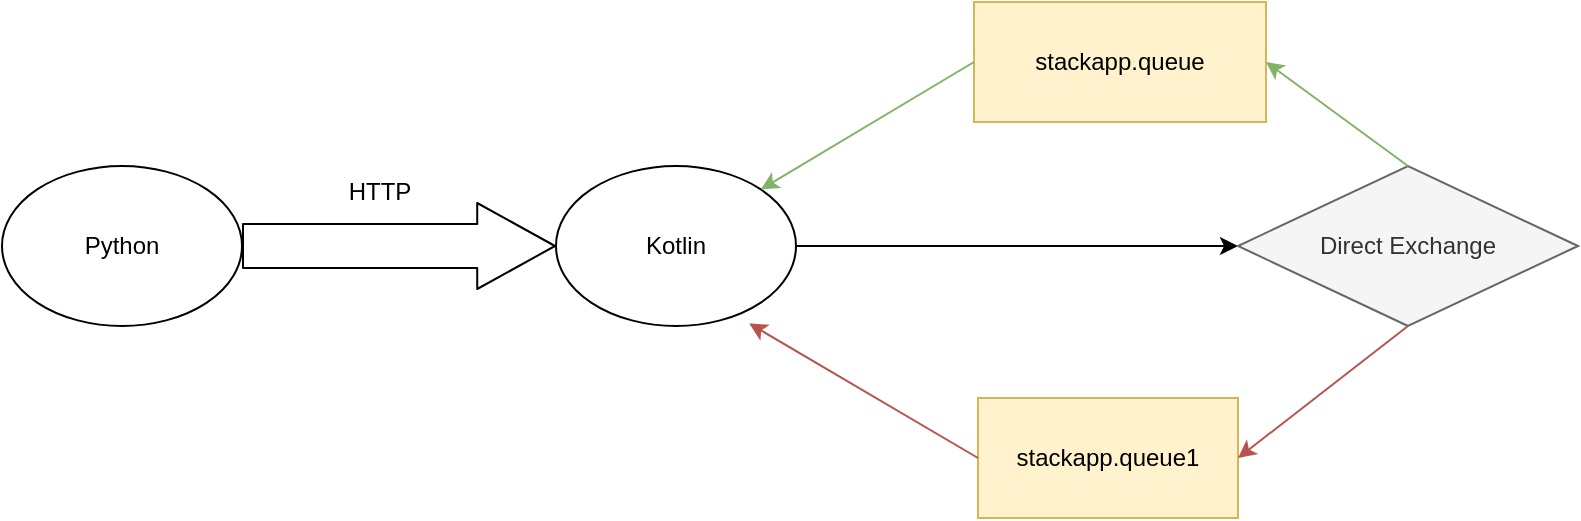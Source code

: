 <mxfile version="13.1.14" type="device"><diagram id="ElxYEHCA40mCXSkL3psG" name="Page-1"><mxGraphModel dx="1221" dy="645" grid="1" gridSize="11" guides="1" tooltips="1" connect="1" arrows="1" fold="1" page="1" pageScale="1" pageWidth="827" pageHeight="1169" background="none" math="0" shadow="0"><root><mxCell id="0"/><mxCell id="1" parent="0"/><mxCell id="JpLUjsTAyDizX3JYh27O-5" style="edgeStyle=orthogonalEdgeStyle;rounded=0;orthogonalLoop=1;jettySize=auto;html=1;exitX=0;exitY=0.5;exitDx=0;exitDy=0;entryX=1;entryY=0.5;entryDx=0;entryDy=0;" edge="1" parent="1" source="YoKXEvT84xuLxnCiQtLN-2" target="YoKXEvT84xuLxnCiQtLN-6"><mxGeometry relative="1" as="geometry"/></mxCell><mxCell id="YoKXEvT84xuLxnCiQtLN-2" value="Kotlin" style="ellipse;whiteSpace=wrap;html=1;direction=west;" parent="1" vertex="1"><mxGeometry x="297" y="170" width="120" height="80" as="geometry"/></mxCell><mxCell id="YoKXEvT84xuLxnCiQtLN-3" value="Python" style="ellipse;whiteSpace=wrap;html=1;direction=west;" parent="1" vertex="1"><mxGeometry x="20" y="170" width="120" height="80" as="geometry"/></mxCell><mxCell id="YoKXEvT84xuLxnCiQtLN-4" value="stackapp.queue1" style="rounded=0;whiteSpace=wrap;html=1;fillColor=#fff2cc;strokeColor=#d6b656;direction=west;" parent="1" vertex="1"><mxGeometry x="508" y="286" width="130" height="60" as="geometry"/></mxCell><mxCell id="YoKXEvT84xuLxnCiQtLN-5" value="stackapp.queue" style="rounded=0;whiteSpace=wrap;html=1;fillColor=#fff2cc;strokeColor=#d6b656;direction=west;" parent="1" vertex="1"><mxGeometry x="506" y="88" width="146" height="60" as="geometry"/></mxCell><mxCell id="YoKXEvT84xuLxnCiQtLN-6" value="Direct Exchange" style="rhombus;whiteSpace=wrap;html=1;fillColor=#f5f5f5;strokeColor=#666666;fontColor=#333333;direction=west;" parent="1" vertex="1"><mxGeometry x="638" y="170" width="170" height="80" as="geometry"/></mxCell><mxCell id="YoKXEvT84xuLxnCiQtLN-11" value="" style="endArrow=classic;html=1;entryX=0;entryY=0.5;entryDx=0;entryDy=0;fillColor=#f8cecc;strokeColor=#b85450;exitX=0.5;exitY=0;exitDx=0;exitDy=0;" parent="1" source="YoKXEvT84xuLxnCiQtLN-6" target="YoKXEvT84xuLxnCiQtLN-4" edge="1"><mxGeometry width="50" height="50" relative="1" as="geometry"><mxPoint x="430" y="190" as="sourcePoint"/><mxPoint x="414" y="130" as="targetPoint"/></mxGeometry></mxCell><mxCell id="YoKXEvT84xuLxnCiQtLN-12" value="" style="endArrow=classic;html=1;exitX=1;exitY=0.5;exitDx=0;exitDy=0;entryX=0.195;entryY=0.016;entryDx=0;entryDy=0;entryPerimeter=0;fillColor=#f8cecc;strokeColor=#b85450;" parent="1" source="YoKXEvT84xuLxnCiQtLN-4" target="YoKXEvT84xuLxnCiQtLN-2" edge="1"><mxGeometry width="50" height="50" relative="1" as="geometry"><mxPoint x="730" y="100" as="sourcePoint"/><mxPoint x="780" y="50" as="targetPoint"/></mxGeometry></mxCell><mxCell id="YoKXEvT84xuLxnCiQtLN-13" value="" style="endArrow=classic;html=1;entryX=0;entryY=1;entryDx=0;entryDy=0;exitX=1;exitY=0.5;exitDx=0;exitDy=0;fillColor=#d5e8d4;strokeColor=#82b366;" parent="1" source="YoKXEvT84xuLxnCiQtLN-5" target="YoKXEvT84xuLxnCiQtLN-2" edge="1"><mxGeometry width="50" height="50" relative="1" as="geometry"><mxPoint y="310" as="sourcePoint"/><mxPoint x="50" y="260" as="targetPoint"/></mxGeometry></mxCell><mxCell id="YoKXEvT84xuLxnCiQtLN-16" value="" style="endArrow=classic;html=1;exitX=0.5;exitY=1;exitDx=0;exitDy=0;fillColor=#d5e8d4;strokeColor=#82b366;entryX=0;entryY=0.5;entryDx=0;entryDy=0;" parent="1" source="YoKXEvT84xuLxnCiQtLN-6" target="YoKXEvT84xuLxnCiQtLN-5" edge="1"><mxGeometry width="50" height="50" relative="1" as="geometry"><mxPoint x="460" y="310" as="sourcePoint"/><mxPoint x="660" y="118" as="targetPoint"/></mxGeometry></mxCell><mxCell id="JpLUjsTAyDizX3JYh27O-1" value="" style="shape=flexArrow;endArrow=classic;html=1;width=22;endSize=12.63;entryX=1;entryY=0.5;entryDx=0;entryDy=0;" edge="1" parent="1" source="YoKXEvT84xuLxnCiQtLN-3" target="YoKXEvT84xuLxnCiQtLN-2"><mxGeometry width="50" height="50" relative="1" as="geometry"><mxPoint x="143" y="369" as="sourcePoint"/><mxPoint x="193" y="319" as="targetPoint"/><Array as="points"/></mxGeometry></mxCell><mxCell id="JpLUjsTAyDizX3JYh27O-6" value="HTTP" style="text;html=1;strokeColor=none;fillColor=none;align=center;verticalAlign=middle;whiteSpace=wrap;rounded=0;" vertex="1" parent="1"><mxGeometry x="176" y="165" width="66" height="36" as="geometry"/></mxCell></root></mxGraphModel></diagram></mxfile>